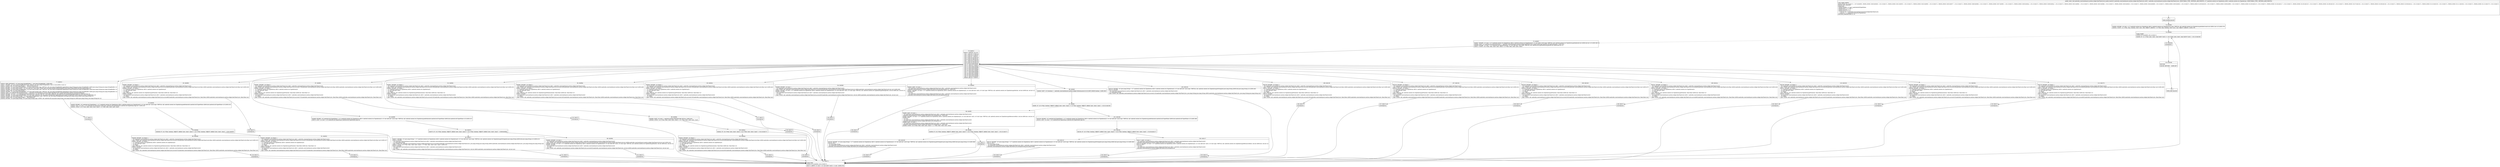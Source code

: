 digraph "CFG forandroidx.constraintlayout.motion.widget.KeyTimeCycle.Loader.read(Landroidx\/constraintlayout\/motion\/widget\/KeyTimeCycle;Landroid\/content\/res\/TypedArray;)V" {
Node_71 [shape=record,label="{71\:\ ?|MTH_ENTER_BLOCK\l}"];
Node_73 [shape=record,label="{73\:\ 0x0000|0x0000: INVOKE  (r0 I:int) = (r7 I:android.content.res.TypedArray A[D('a' android.content.res.TypedArray)]) type: VIRTUAL call: android.content.res.TypedArray.getIndexCount():int A[MD:():int (c)] (LINE:378)\l0x0004: CONST  (r1 I:??[int, float, boolean, short, byte, char, OBJECT, ARRAY]) = (0 ??[int, float, boolean, short, byte, char, OBJECT, ARRAY])  (LINE:379)\l}"];
Node_74 [shape=record,label="{74\:\ 0x0005|LOOP_START\lLOOP:0: B:74:0x0005\-\>B:113:0x017c\l|0x0005: IF  (r1 I:??[int, byte, short, char] A[D('i' int)]) \>= (r0 I:??[int, byte, short, char] A[D('N' int)])  \-\> B:115:0x0180 \l}"];
Node_75 [shape=record,label="{75\:\ 0x0007|0x0007: INVOKE  (r2 I:int) = (r7 I:android.content.res.TypedArray A[D('a' android.content.res.TypedArray)]), (r1 I:int A[D('i' int)]) type: VIRTUAL call: android.content.res.TypedArray.getIndex(int):int A[MD:(int):int (c)] (LINE:380)\l0x000b: SGET  (r3 I:android.util.SparseIntArray) =  androidx.constraintlayout.motion.widget.KeyTimeCycle.Loader.mAttrMap android.util.SparseIntArray  (LINE:381)\l0x000d: INVOKE  (r3 I:int) = (r3 I:android.util.SparseIntArray), (r2 I:int A[D('attr' int)]) type: VIRTUAL call: android.util.SparseIntArray.get(int):int A[MD:(int):int (c)]\l0x0011: CONST  (r4 I:??[int, float, short, byte, char]) = (3 ??[int, float, short, byte, char]) \l}"];
Node_76 [shape=record,label="{76\:\ 0x0012|0x0012: SWITCH  (r3 I:??)\l case 1: goto B:112:0x0170\l case 2: goto B:111:0x0164\l case 3: goto B:77:0x0015\l case 4: goto B:110:0x0158\l case 5: goto B:109:0x014c\l case 6: goto B:108:0x0140\l case 7: goto B:107:0x0134\l case 8: goto B:106:0x0128\l case 9: goto B:105:0x0120\l case 10: goto B:96:0x00ef\l case 11: goto B:77:0x0015\l case 12: goto B:95:0x00e5\l case 13: goto B:94:0x00d8\l case 14: goto B:93:0x00cb\l case 15: goto B:92:0x00be\l case 16: goto B:91:0x00b1\l case 17: goto B:88:0x009e\l case 18: goto B:87:0x0091\l case 19: goto B:83:0x006f\l case 20: goto B:82:0x0062\l case 21: goto B:78:0x003f\l default: goto B:77:0x0015 \l}"];
Node_77 [shape=record,label="{77\:\ 0x0015|0x0015: NEW_INSTANCE  (r3 I:java.lang.StringBuilder) =  java.lang.StringBuilder  (LINE:463)\l0x0017: INVOKE  (r3 I:java.lang.StringBuilder) type: DIRECT call: java.lang.StringBuilder.\<init\>():void A[MD:():void (c)]\l0x001a: CONST_STR  (r4 I:java.lang.String) =  \"unused attribute 0x\" \l0x001c: INVOKE  (r3 I:java.lang.StringBuilder), (r4 I:java.lang.String) type: VIRTUAL call: java.lang.StringBuilder.append(java.lang.String):java.lang.StringBuilder A[MD:(java.lang.String):java.lang.StringBuilder (c)]\l0x001f: INVOKE  (r4 I:java.lang.String) = (r2 I:int A[D('attr' int)]) type: STATIC call: java.lang.Integer.toHexString(int):java.lang.String A[MD:(int):java.lang.String (c)]\l0x0023: INVOKE  (r3 I:java.lang.StringBuilder), (r4 I:java.lang.String) type: VIRTUAL call: java.lang.StringBuilder.append(java.lang.String):java.lang.StringBuilder A[MD:(java.lang.String):java.lang.StringBuilder (c)]\l0x0026: CONST_STR  (r4 I:java.lang.String) =  \"   \" \l0x0028: INVOKE  (r3 I:java.lang.StringBuilder), (r4 I:java.lang.String) type: VIRTUAL call: java.lang.StringBuilder.append(java.lang.String):java.lang.StringBuilder A[MD:(java.lang.String):java.lang.StringBuilder (c)]\l0x002b: SGET  (r4 I:android.util.SparseIntArray) =  androidx.constraintlayout.motion.widget.KeyTimeCycle.Loader.mAttrMap android.util.SparseIntArray \l0x002d: INVOKE  (r4 I:int) = (r4 I:android.util.SparseIntArray), (r2 I:int A[D('attr' int)]) type: VIRTUAL call: android.util.SparseIntArray.get(int):int A[MD:(int):int (c)]\l0x0031: INVOKE  (r3 I:java.lang.StringBuilder), (r4 I:int) type: VIRTUAL call: java.lang.StringBuilder.append(int):java.lang.StringBuilder A[MD:(int):java.lang.StringBuilder (c)]\l0x0034: INVOKE  (r3 I:java.lang.String) = (r3 I:java.lang.StringBuilder) type: VIRTUAL call: java.lang.StringBuilder.toString():java.lang.String A[MD:():java.lang.String (c)]\l0x0038: CONST_STR  (r4 I:java.lang.String) =  \"KeyTimeCycle\" \l0x003a: INVOKE  (r4 I:java.lang.String), (r3 I:java.lang.String) type: STATIC call: android.util.Log.e(java.lang.String, java.lang.String):int A[MD:(java.lang.String, java.lang.String):int (c)]\l}"];
Node_117 [shape=record,label="{117\:\ 0x017c|SYNTHETIC\l}"];
Node_113 [shape=record,label="{113\:\ 0x017c|LOOP_END\lLOOP:0: B:74:0x0005\-\>B:113:0x017c\l|0x017c: ARITH  (r1 I:int) = (r1 I:int A[D('i' int)]) + (1 int)  (LINE:379)\l}"];
Node_78 [shape=record,label="{78\:\ 0x003f|0x003f: INVOKE  (r3 I:android.util.TypedValue) = (r7 I:android.content.res.TypedArray A[D('a' android.content.res.TypedArray)]), (r2 I:int A[D('attr' int)]) type: VIRTUAL call: android.content.res.TypedArray.peekValue(int):android.util.TypedValue A[MD:(int):android.util.TypedValue (c)] (LINE:423)\l0x0043: IGET  (r4 I:int) = (r3 I:android.util.TypedValue A[D('type' android.util.TypedValue)]) android.util.TypedValue.type int  (LINE:424)\l0x0045: CONST  (r5 I:??[int, float, short, byte, char]) = (5 ??[int, float, short, byte, char]) \l}"];
Node_79 [shape=record,label="{79\:\ 0x0046|0x0046: IF  (r4 I:??[int, boolean, OBJECT, ARRAY, byte, short, char]) != (r5 I:??[int, boolean, OBJECT, ARRAY, byte, short, char])  \-\> B:81:0x0055 \l}"];
Node_80 [shape=record,label="{80\:\ 0x0048|0x0048: INVOKE  (r4 I:float) = \l  (r6 I:androidx.constraintlayout.motion.widget.KeyTimeCycle A[D('c' androidx.constraintlayout.motion.widget.KeyTimeCycle)])\l type: STATIC call: androidx.constraintlayout.motion.widget.KeyTimeCycle.access$700(androidx.constraintlayout.motion.widget.KeyTimeCycle):float A[MD:(androidx.constraintlayout.motion.widget.KeyTimeCycle):float (m)] (LINE:425)\l0x004c: INVOKE  (r4 I:float) = \l  (r7 I:android.content.res.TypedArray A[D('a' android.content.res.TypedArray)])\l  (r2 I:int A[D('attr' int)])\l  (r4 I:float)\l type: VIRTUAL call: android.content.res.TypedArray.getDimension(int, float):float A[MD:(int, float):float (c)]\l0x0050: INVOKE  \l  (r6 I:androidx.constraintlayout.motion.widget.KeyTimeCycle A[D('c' androidx.constraintlayout.motion.widget.KeyTimeCycle)])\l  (r4 I:float)\l type: STATIC call: androidx.constraintlayout.motion.widget.KeyTimeCycle.access$702(androidx.constraintlayout.motion.widget.KeyTimeCycle, float):float A[MD:(androidx.constraintlayout.motion.widget.KeyTimeCycle, float):float (m)]\l}"];
Node_118 [shape=record,label="{118\:\ 0x017c|SYNTHETIC\l}"];
Node_81 [shape=record,label="{81\:\ 0x0055|0x0055: INVOKE  (r4 I:float) = \l  (r6 I:androidx.constraintlayout.motion.widget.KeyTimeCycle A[D('c' androidx.constraintlayout.motion.widget.KeyTimeCycle)])\l type: STATIC call: androidx.constraintlayout.motion.widget.KeyTimeCycle.access$700(androidx.constraintlayout.motion.widget.KeyTimeCycle):float A[MD:(androidx.constraintlayout.motion.widget.KeyTimeCycle):float (m)] (LINE:427)\l0x0059: INVOKE  (r4 I:float) = \l  (r7 I:android.content.res.TypedArray A[D('a' android.content.res.TypedArray)])\l  (r2 I:int A[D('attr' int)])\l  (r4 I:float)\l type: VIRTUAL call: android.content.res.TypedArray.getFloat(int, float):float A[MD:(int, float):float (c)]\l0x005d: INVOKE  \l  (r6 I:androidx.constraintlayout.motion.widget.KeyTimeCycle A[D('c' androidx.constraintlayout.motion.widget.KeyTimeCycle)])\l  (r4 I:float)\l type: STATIC call: androidx.constraintlayout.motion.widget.KeyTimeCycle.access$702(androidx.constraintlayout.motion.widget.KeyTimeCycle, float):float A[MD:(androidx.constraintlayout.motion.widget.KeyTimeCycle, float):float (m)]\l}"];
Node_119 [shape=record,label="{119\:\ 0x017c|SYNTHETIC\l}"];
Node_82 [shape=record,label="{82\:\ 0x0062|0x0062: INVOKE  (r3 I:float) = \l  (r6 I:androidx.constraintlayout.motion.widget.KeyTimeCycle A[D('c' androidx.constraintlayout.motion.widget.KeyTimeCycle)])\l type: STATIC call: androidx.constraintlayout.motion.widget.KeyTimeCycle.access$600(androidx.constraintlayout.motion.widget.KeyTimeCycle):float A[MD:(androidx.constraintlayout.motion.widget.KeyTimeCycle):float (m)] (LINE:420)\l0x0066: INVOKE  (r3 I:float) = \l  (r7 I:android.content.res.TypedArray A[D('a' android.content.res.TypedArray)])\l  (r2 I:int A[D('attr' int)])\l  (r3 I:float)\l type: VIRTUAL call: android.content.res.TypedArray.getFloat(int, float):float A[MD:(int, float):float (c)]\l0x006a: INVOKE  \l  (r6 I:androidx.constraintlayout.motion.widget.KeyTimeCycle A[D('c' androidx.constraintlayout.motion.widget.KeyTimeCycle)])\l  (r3 I:float)\l type: STATIC call: androidx.constraintlayout.motion.widget.KeyTimeCycle.access$602(androidx.constraintlayout.motion.widget.KeyTimeCycle, float):float A[MD:(androidx.constraintlayout.motion.widget.KeyTimeCycle, float):float (m)]\l}"];
Node_120 [shape=record,label="{120\:\ 0x017c|SYNTHETIC\l}"];
Node_83 [shape=record,label="{83\:\ 0x006f|0x006f: INVOKE  (r3 I:android.util.TypedValue) = (r7 I:android.content.res.TypedArray A[D('a' android.content.res.TypedArray)]), (r2 I:int A[D('attr' int)]) type: VIRTUAL call: android.content.res.TypedArray.peekValue(int):android.util.TypedValue A[MD:(int):android.util.TypedValue (c)] (LINE:412)\l0x0073: IGET  (r3 I:int) = (r3 I:android.util.TypedValue) android.util.TypedValue.type int \l}"];
Node_84 [shape=record,label="{84\:\ 0x0075|0x0075: IF  (r3 I:??[int, boolean, OBJECT, ARRAY, byte, short, char]) != (r4 I:??[int, boolean, OBJECT, ARRAY, byte, short, char])  \-\> B:86:0x0084 \l}"];
Node_85 [shape=record,label="{85\:\ 0x0077|0x0077: INVOKE  (r3 I:java.lang.String) = (r7 I:android.content.res.TypedArray A[D('a' android.content.res.TypedArray)]), (r2 I:int A[D('attr' int)]) type: VIRTUAL call: android.content.res.TypedArray.getString(int):java.lang.String A[MD:(int):java.lang.String (c)] (LINE:413)\l0x007b: INVOKE  \l  (r6 I:androidx.constraintlayout.motion.widget.KeyTimeCycle A[D('c' androidx.constraintlayout.motion.widget.KeyTimeCycle)])\l  (r3 I:java.lang.String)\l type: STATIC call: androidx.constraintlayout.motion.widget.KeyTimeCycle.access$402(androidx.constraintlayout.motion.widget.KeyTimeCycle, java.lang.String):java.lang.String A[MD:(androidx.constraintlayout.motion.widget.KeyTimeCycle, java.lang.String):java.lang.String (m)]\l0x007e: CONST  (r3 I:??[int, float, short, byte, char]) = (7 ??[int, float, short, byte, char])  (LINE:414)\l0x007f: INVOKE  \l  (r6 I:androidx.constraintlayout.motion.widget.KeyTimeCycle A[D('c' androidx.constraintlayout.motion.widget.KeyTimeCycle)])\l  (r3 I:int)\l type: STATIC call: androidx.constraintlayout.motion.widget.KeyTimeCycle.access$502(androidx.constraintlayout.motion.widget.KeyTimeCycle, int):int A[MD:(androidx.constraintlayout.motion.widget.KeyTimeCycle, int):int (m)]\l}"];
Node_121 [shape=record,label="{121\:\ 0x017c|SYNTHETIC\l}"];
Node_86 [shape=record,label="{86\:\ 0x0084|0x0084: INVOKE  (r3 I:int) = \l  (r6 I:androidx.constraintlayout.motion.widget.KeyTimeCycle A[D('c' androidx.constraintlayout.motion.widget.KeyTimeCycle)])\l type: STATIC call: androidx.constraintlayout.motion.widget.KeyTimeCycle.access$500(androidx.constraintlayout.motion.widget.KeyTimeCycle):int A[MD:(androidx.constraintlayout.motion.widget.KeyTimeCycle):int (m)] (LINE:416)\l0x0088: INVOKE  (r3 I:int) = (r7 I:android.content.res.TypedArray A[D('a' android.content.res.TypedArray)]), (r2 I:int A[D('attr' int)]), (r3 I:int) type: VIRTUAL call: android.content.res.TypedArray.getInt(int, int):int A[MD:(int, int):int (c)]\l0x008c: INVOKE  \l  (r6 I:androidx.constraintlayout.motion.widget.KeyTimeCycle A[D('c' androidx.constraintlayout.motion.widget.KeyTimeCycle)])\l  (r3 I:int)\l type: STATIC call: androidx.constraintlayout.motion.widget.KeyTimeCycle.access$502(androidx.constraintlayout.motion.widget.KeyTimeCycle, int):int A[MD:(androidx.constraintlayout.motion.widget.KeyTimeCycle, int):int (m)]\l}"];
Node_122 [shape=record,label="{122\:\ 0x017c|SYNTHETIC\l}"];
Node_87 [shape=record,label="{87\:\ 0x0091|0x0091: INVOKE  (r3 I:float) = \l  (r6 I:androidx.constraintlayout.motion.widget.KeyTimeCycle A[D('c' androidx.constraintlayout.motion.widget.KeyTimeCycle)])\l type: STATIC call: androidx.constraintlayout.motion.widget.KeyTimeCycle.access$1700(androidx.constraintlayout.motion.widget.KeyTimeCycle):float A[MD:(androidx.constraintlayout.motion.widget.KeyTimeCycle):float (m)] (LINE:460)\l0x0095: INVOKE  (r3 I:float) = \l  (r7 I:android.content.res.TypedArray A[D('a' android.content.res.TypedArray)])\l  (r2 I:int A[D('attr' int)])\l  (r3 I:float)\l type: VIRTUAL call: android.content.res.TypedArray.getFloat(int, float):float A[MD:(int, float):float (c)]\l0x0099: INVOKE  \l  (r6 I:androidx.constraintlayout.motion.widget.KeyTimeCycle A[D('c' androidx.constraintlayout.motion.widget.KeyTimeCycle)])\l  (r3 I:float)\l type: STATIC call: androidx.constraintlayout.motion.widget.KeyTimeCycle.access$1702(androidx.constraintlayout.motion.widget.KeyTimeCycle, float):float A[MD:(androidx.constraintlayout.motion.widget.KeyTimeCycle, float):float (m)]\l}"];
Node_123 [shape=record,label="{123\:\ 0x017c|SYNTHETIC\l}"];
Node_88 [shape=record,label="{88\:\ 0x009e|0x009e: SGET  (r3 I:int) =  android.os.Build.VERSION.SDK_INT int  (LINE:455)\l0x00a0: CONST  (r4 I:??[int, float, short, byte, char]) = (21 ??[int, float, short, byte, char]) \l}"];
Node_89 [shape=record,label="{89\:\ 0x00a2|0x00a2: IF  (r3 I:??[int, byte, short, char]) \< (r4 I:??[int, byte, short, char])  \-\> B:124:0x017c \l}"];
Node_90 [shape=record,label="{90\:\ 0x00a4|0x00a4: INVOKE  (r3 I:float) = \l  (r6 I:androidx.constraintlayout.motion.widget.KeyTimeCycle A[D('c' androidx.constraintlayout.motion.widget.KeyTimeCycle)])\l type: STATIC call: androidx.constraintlayout.motion.widget.KeyTimeCycle.access$1600(androidx.constraintlayout.motion.widget.KeyTimeCycle):float A[MD:(androidx.constraintlayout.motion.widget.KeyTimeCycle):float (m)] (LINE:456)\l0x00a8: INVOKE  (r3 I:float) = \l  (r7 I:android.content.res.TypedArray A[D('a' android.content.res.TypedArray)])\l  (r2 I:int A[D('attr' int)])\l  (r3 I:float)\l type: VIRTUAL call: android.content.res.TypedArray.getDimension(int, float):float A[MD:(int, float):float (c)]\l0x00ac: INVOKE  \l  (r6 I:androidx.constraintlayout.motion.widget.KeyTimeCycle A[D('c' androidx.constraintlayout.motion.widget.KeyTimeCycle)])\l  (r3 I:float)\l type: STATIC call: androidx.constraintlayout.motion.widget.KeyTimeCycle.access$1602(androidx.constraintlayout.motion.widget.KeyTimeCycle, float):float A[MD:(androidx.constraintlayout.motion.widget.KeyTimeCycle, float):float (m)]\l}"];
Node_125 [shape=record,label="{125\:\ 0x017c|SYNTHETIC\l}"];
Node_124 [shape=record,label="{124\:\ 0x017c|SYNTHETIC\l}"];
Node_91 [shape=record,label="{91\:\ 0x00b1|0x00b1: INVOKE  (r3 I:float) = \l  (r6 I:androidx.constraintlayout.motion.widget.KeyTimeCycle A[D('c' androidx.constraintlayout.motion.widget.KeyTimeCycle)])\l type: STATIC call: androidx.constraintlayout.motion.widget.KeyTimeCycle.access$1500(androidx.constraintlayout.motion.widget.KeyTimeCycle):float A[MD:(androidx.constraintlayout.motion.widget.KeyTimeCycle):float (m)] (LINE:452)\l0x00b5: INVOKE  (r3 I:float) = \l  (r7 I:android.content.res.TypedArray A[D('a' android.content.res.TypedArray)])\l  (r2 I:int A[D('attr' int)])\l  (r3 I:float)\l type: VIRTUAL call: android.content.res.TypedArray.getDimension(int, float):float A[MD:(int, float):float (c)]\l0x00b9: INVOKE  \l  (r6 I:androidx.constraintlayout.motion.widget.KeyTimeCycle A[D('c' androidx.constraintlayout.motion.widget.KeyTimeCycle)])\l  (r3 I:float)\l type: STATIC call: androidx.constraintlayout.motion.widget.KeyTimeCycle.access$1502(androidx.constraintlayout.motion.widget.KeyTimeCycle, float):float A[MD:(androidx.constraintlayout.motion.widget.KeyTimeCycle, float):float (m)]\l}"];
Node_126 [shape=record,label="{126\:\ 0x017c|SYNTHETIC\l}"];
Node_92 [shape=record,label="{92\:\ 0x00be|0x00be: INVOKE  (r3 I:float) = \l  (r6 I:androidx.constraintlayout.motion.widget.KeyTimeCycle A[D('c' androidx.constraintlayout.motion.widget.KeyTimeCycle)])\l type: STATIC call: androidx.constraintlayout.motion.widget.KeyTimeCycle.access$1400(androidx.constraintlayout.motion.widget.KeyTimeCycle):float A[MD:(androidx.constraintlayout.motion.widget.KeyTimeCycle):float (m)] (LINE:449)\l0x00c2: INVOKE  (r3 I:float) = \l  (r7 I:android.content.res.TypedArray A[D('a' android.content.res.TypedArray)])\l  (r2 I:int A[D('attr' int)])\l  (r3 I:float)\l type: VIRTUAL call: android.content.res.TypedArray.getDimension(int, float):float A[MD:(int, float):float (c)]\l0x00c6: INVOKE  \l  (r6 I:androidx.constraintlayout.motion.widget.KeyTimeCycle A[D('c' androidx.constraintlayout.motion.widget.KeyTimeCycle)])\l  (r3 I:float)\l type: STATIC call: androidx.constraintlayout.motion.widget.KeyTimeCycle.access$1402(androidx.constraintlayout.motion.widget.KeyTimeCycle, float):float A[MD:(androidx.constraintlayout.motion.widget.KeyTimeCycle, float):float (m)]\l}"];
Node_127 [shape=record,label="{127\:\ 0x017c|SYNTHETIC\l}"];
Node_93 [shape=record,label="{93\:\ 0x00cb|0x00cb: INVOKE  (r3 I:float) = \l  (r6 I:androidx.constraintlayout.motion.widget.KeyTimeCycle A[D('c' androidx.constraintlayout.motion.widget.KeyTimeCycle)])\l type: STATIC call: androidx.constraintlayout.motion.widget.KeyTimeCycle.access$1200(androidx.constraintlayout.motion.widget.KeyTimeCycle):float A[MD:(androidx.constraintlayout.motion.widget.KeyTimeCycle):float (m)] (LINE:443)\l0x00cf: INVOKE  (r3 I:float) = \l  (r7 I:android.content.res.TypedArray A[D('a' android.content.res.TypedArray)])\l  (r2 I:int A[D('attr' int)])\l  (r3 I:float)\l type: VIRTUAL call: android.content.res.TypedArray.getFloat(int, float):float A[MD:(int, float):float (c)]\l0x00d3: INVOKE  \l  (r6 I:androidx.constraintlayout.motion.widget.KeyTimeCycle A[D('c' androidx.constraintlayout.motion.widget.KeyTimeCycle)])\l  (r3 I:float)\l type: STATIC call: androidx.constraintlayout.motion.widget.KeyTimeCycle.access$1202(androidx.constraintlayout.motion.widget.KeyTimeCycle, float):float A[MD:(androidx.constraintlayout.motion.widget.KeyTimeCycle, float):float (m)]\l}"];
Node_128 [shape=record,label="{128\:\ 0x017c|SYNTHETIC\l}"];
Node_94 [shape=record,label="{94\:\ 0x00d8|0x00d8: INVOKE  (r3 I:int) = \l  (r6 I:androidx.constraintlayout.motion.widget.KeyTimeCycle A[D('c' androidx.constraintlayout.motion.widget.KeyTimeCycle)])\l type: STATIC call: androidx.constraintlayout.motion.widget.KeyTimeCycle.access$300(androidx.constraintlayout.motion.widget.KeyTimeCycle):int A[MD:(androidx.constraintlayout.motion.widget.KeyTimeCycle):int (m)] (LINE:409)\l0x00dc: INVOKE  (r3 I:int) = (r7 I:android.content.res.TypedArray A[D('a' android.content.res.TypedArray)]), (r2 I:int A[D('attr' int)]), (r3 I:int) type: VIRTUAL call: android.content.res.TypedArray.getInteger(int, int):int A[MD:(int, int):int (c)]\l0x00e0: INVOKE  \l  (r6 I:androidx.constraintlayout.motion.widget.KeyTimeCycle A[D('c' androidx.constraintlayout.motion.widget.KeyTimeCycle)])\l  (r3 I:int)\l type: STATIC call: androidx.constraintlayout.motion.widget.KeyTimeCycle.access$302(androidx.constraintlayout.motion.widget.KeyTimeCycle, int):int A[MD:(androidx.constraintlayout.motion.widget.KeyTimeCycle, int):int (m)]\l}"];
Node_129 [shape=record,label="{129\:\ 0x017c|SYNTHETIC\l}"];
Node_95 [shape=record,label="{95\:\ 0x00e5|0x00e5: IGET  (r3 I:int) = \l  (r6 I:androidx.constraintlayout.motion.widget.KeyTimeCycle A[D('c' androidx.constraintlayout.motion.widget.KeyTimeCycle)])\l androidx.constraintlayout.motion.widget.KeyTimeCycle.mFramePosition int  (LINE:397)\l0x00e7: INVOKE  (r3 I:int) = (r7 I:android.content.res.TypedArray A[D('a' android.content.res.TypedArray)]), (r2 I:int A[D('attr' int)]), (r3 I:int) type: VIRTUAL call: android.content.res.TypedArray.getInt(int, int):int A[MD:(int, int):int (c)]\l0x00eb: IPUT  \l  (r3 I:int)\l  (r6 I:androidx.constraintlayout.motion.widget.KeyTimeCycle A[D('c' androidx.constraintlayout.motion.widget.KeyTimeCycle)])\l androidx.constraintlayout.motion.widget.KeyTimeCycle.mFramePosition int \l}"];
Node_130 [shape=record,label="{130\:\ 0x017c|SYNTHETIC\l}"];
Node_96 [shape=record,label="{96\:\ 0x00ef|0x00ef: SGET  (r3 I:boolean) =  androidx.constraintlayout.motion.widget.MotionLayout.IS_IN_EDIT_MODE boolean  (LINE:383)\l}"];
Node_97 [shape=record,label="{97\:\ 0x00f1|0x00f1: IF  (r3 I:??[int, boolean, OBJECT, ARRAY, byte, short, char]) == (0 ??[int, boolean, OBJECT, ARRAY, byte, short, char])  \-\> B:101:0x0108 \l}"];
Node_98 [shape=record,label="{98\:\ 0x00f3|0x00f3: IGET  (r3 I:int) = \l  (r6 I:androidx.constraintlayout.motion.widget.KeyTimeCycle A[D('c' androidx.constraintlayout.motion.widget.KeyTimeCycle)])\l androidx.constraintlayout.motion.widget.KeyTimeCycle.mTargetId int  (LINE:384)\l0x00f5: INVOKE  (r3 I:int) = (r7 I:android.content.res.TypedArray A[D('a' android.content.res.TypedArray)]), (r2 I:int A[D('attr' int)]), (r3 I:int) type: VIRTUAL call: android.content.res.TypedArray.getResourceId(int, int):int A[MD:(int, int):int (c)]\l0x00f9: IPUT  \l  (r3 I:int)\l  (r6 I:androidx.constraintlayout.motion.widget.KeyTimeCycle A[D('c' androidx.constraintlayout.motion.widget.KeyTimeCycle)])\l androidx.constraintlayout.motion.widget.KeyTimeCycle.mTargetId int \l0x00fb: IGET  (r3 I:int) = \l  (r6 I:androidx.constraintlayout.motion.widget.KeyTimeCycle A[D('c' androidx.constraintlayout.motion.widget.KeyTimeCycle)])\l androidx.constraintlayout.motion.widget.KeyTimeCycle.mTargetId int  (LINE:385)\l0x00fd: CONST  (r4 I:??[int, float, short, byte, char]) = (\-1 ??[int, float, short, byte, char]) \l}"];
Node_99 [shape=record,label="{99\:\ 0x00fe|0x00fe: IF  (r3 I:??[int, boolean, OBJECT, ARRAY, byte, short, char]) != (r4 I:??[int, boolean, OBJECT, ARRAY, byte, short, char])  \-\> B:131:0x017c \l}"];
Node_100 [shape=record,label="{100\:\ 0x0100|0x0100: INVOKE  (r3 I:java.lang.String) = (r7 I:android.content.res.TypedArray A[D('a' android.content.res.TypedArray)]), (r2 I:int A[D('attr' int)]) type: VIRTUAL call: android.content.res.TypedArray.getString(int):java.lang.String A[MD:(int):java.lang.String (c)] (LINE:386)\l0x0104: IPUT  \l  (r3 I:java.lang.String)\l  (r6 I:androidx.constraintlayout.motion.widget.KeyTimeCycle A[D('c' androidx.constraintlayout.motion.widget.KeyTimeCycle)])\l androidx.constraintlayout.motion.widget.KeyTimeCycle.mTargetString java.lang.String \l}"];
Node_132 [shape=record,label="{132\:\ 0x017c|SYNTHETIC\l}"];
Node_131 [shape=record,label="{131\:\ 0x017c|SYNTHETIC\l}"];
Node_101 [shape=record,label="{101\:\ 0x0108|0x0108: INVOKE  (r3 I:android.util.TypedValue) = (r7 I:android.content.res.TypedArray A[D('a' android.content.res.TypedArray)]), (r2 I:int A[D('attr' int)]) type: VIRTUAL call: android.content.res.TypedArray.peekValue(int):android.util.TypedValue A[MD:(int):android.util.TypedValue (c)] (LINE:389)\l0x010c: IGET  (r3 I:int) = (r3 I:android.util.TypedValue) android.util.TypedValue.type int \l}"];
Node_102 [shape=record,label="{102\:\ 0x010e|0x010e: IF  (r3 I:??[int, boolean, OBJECT, ARRAY, byte, short, char]) != (r4 I:??[int, boolean, OBJECT, ARRAY, byte, short, char])  \-\> B:104:0x0117 \l}"];
Node_103 [shape=record,label="{103\:\ 0x0110|0x0110: INVOKE  (r3 I:java.lang.String) = (r7 I:android.content.res.TypedArray A[D('a' android.content.res.TypedArray)]), (r2 I:int A[D('attr' int)]) type: VIRTUAL call: android.content.res.TypedArray.getString(int):java.lang.String A[MD:(int):java.lang.String (c)] (LINE:390)\l0x0114: IPUT  \l  (r3 I:java.lang.String)\l  (r6 I:androidx.constraintlayout.motion.widget.KeyTimeCycle A[D('c' androidx.constraintlayout.motion.widget.KeyTimeCycle)])\l androidx.constraintlayout.motion.widget.KeyTimeCycle.mTargetString java.lang.String \l}"];
Node_133 [shape=record,label="{133\:\ 0x017c|SYNTHETIC\l}"];
Node_104 [shape=record,label="{104\:\ 0x0117|0x0117: IGET  (r3 I:int) = \l  (r6 I:androidx.constraintlayout.motion.widget.KeyTimeCycle A[D('c' androidx.constraintlayout.motion.widget.KeyTimeCycle)])\l androidx.constraintlayout.motion.widget.KeyTimeCycle.mTargetId int  (LINE:392)\l0x0119: INVOKE  (r3 I:int) = (r7 I:android.content.res.TypedArray A[D('a' android.content.res.TypedArray)]), (r2 I:int A[D('attr' int)]), (r3 I:int) type: VIRTUAL call: android.content.res.TypedArray.getResourceId(int, int):int A[MD:(int, int):int (c)]\l0x011d: IPUT  \l  (r3 I:int)\l  (r6 I:androidx.constraintlayout.motion.widget.KeyTimeCycle A[D('c' androidx.constraintlayout.motion.widget.KeyTimeCycle)])\l androidx.constraintlayout.motion.widget.KeyTimeCycle.mTargetId int \l}"];
Node_134 [shape=record,label="{134\:\ 0x017c|SYNTHETIC\l}"];
Node_105 [shape=record,label="{105\:\ 0x0120|0x0120: INVOKE  (r3 I:java.lang.String) = (r7 I:android.content.res.TypedArray A[D('a' android.content.res.TypedArray)]), (r2 I:int A[D('attr' int)]) type: VIRTUAL call: android.content.res.TypedArray.getString(int):java.lang.String A[MD:(int):java.lang.String (c)] (LINE:440)\l0x0124: INVOKE  \l  (r6 I:androidx.constraintlayout.motion.widget.KeyTimeCycle A[D('c' androidx.constraintlayout.motion.widget.KeyTimeCycle)])\l  (r3 I:java.lang.String)\l type: STATIC call: androidx.constraintlayout.motion.widget.KeyTimeCycle.access$1102(androidx.constraintlayout.motion.widget.KeyTimeCycle, java.lang.String):java.lang.String A[MD:(androidx.constraintlayout.motion.widget.KeyTimeCycle, java.lang.String):java.lang.String (m)]\l}"];
Node_135 [shape=record,label="{135\:\ 0x017c|SYNTHETIC\l}"];
Node_106 [shape=record,label="{106\:\ 0x0128|0x0128: INVOKE  (r3 I:float) = \l  (r6 I:androidx.constraintlayout.motion.widget.KeyTimeCycle A[D('c' androidx.constraintlayout.motion.widget.KeyTimeCycle)])\l type: STATIC call: androidx.constraintlayout.motion.widget.KeyTimeCycle.access$1300(androidx.constraintlayout.motion.widget.KeyTimeCycle):float A[MD:(androidx.constraintlayout.motion.widget.KeyTimeCycle):float (m)] (LINE:446)\l0x012c: INVOKE  (r3 I:float) = \l  (r7 I:android.content.res.TypedArray A[D('a' android.content.res.TypedArray)])\l  (r2 I:int A[D('attr' int)])\l  (r3 I:float)\l type: VIRTUAL call: android.content.res.TypedArray.getFloat(int, float):float A[MD:(int, float):float (c)]\l0x0130: INVOKE  \l  (r6 I:androidx.constraintlayout.motion.widget.KeyTimeCycle A[D('c' androidx.constraintlayout.motion.widget.KeyTimeCycle)])\l  (r3 I:float)\l type: STATIC call: androidx.constraintlayout.motion.widget.KeyTimeCycle.access$1302(androidx.constraintlayout.motion.widget.KeyTimeCycle, float):float A[MD:(androidx.constraintlayout.motion.widget.KeyTimeCycle, float):float (m)]\l}"];
Node_136 [shape=record,label="{136\:\ 0x017c|SYNTHETIC\l}"];
Node_107 [shape=record,label="{107\:\ 0x0134|0x0134: INVOKE  (r3 I:float) = \l  (r6 I:androidx.constraintlayout.motion.widget.KeyTimeCycle A[D('c' androidx.constraintlayout.motion.widget.KeyTimeCycle)])\l type: STATIC call: androidx.constraintlayout.motion.widget.KeyTimeCycle.access$800(androidx.constraintlayout.motion.widget.KeyTimeCycle):float A[MD:(androidx.constraintlayout.motion.widget.KeyTimeCycle):float (m)] (LINE:431)\l0x0138: INVOKE  (r3 I:float) = \l  (r7 I:android.content.res.TypedArray A[D('a' android.content.res.TypedArray)])\l  (r2 I:int A[D('attr' int)])\l  (r3 I:float)\l type: VIRTUAL call: android.content.res.TypedArray.getFloat(int, float):float A[MD:(int, float):float (c)]\l0x013c: INVOKE  \l  (r6 I:androidx.constraintlayout.motion.widget.KeyTimeCycle A[D('c' androidx.constraintlayout.motion.widget.KeyTimeCycle)])\l  (r3 I:float)\l type: STATIC call: androidx.constraintlayout.motion.widget.KeyTimeCycle.access$802(androidx.constraintlayout.motion.widget.KeyTimeCycle, float):float A[MD:(androidx.constraintlayout.motion.widget.KeyTimeCycle, float):float (m)]\l}"];
Node_137 [shape=record,label="{137\:\ 0x017c|SYNTHETIC\l}"];
Node_108 [shape=record,label="{108\:\ 0x0140|0x0140: INVOKE  (r3 I:float) = \l  (r6 I:androidx.constraintlayout.motion.widget.KeyTimeCycle A[D('c' androidx.constraintlayout.motion.widget.KeyTimeCycle)])\l type: STATIC call: androidx.constraintlayout.motion.widget.KeyTimeCycle.access$1000(androidx.constraintlayout.motion.widget.KeyTimeCycle):float A[MD:(androidx.constraintlayout.motion.widget.KeyTimeCycle):float (m)] (LINE:437)\l0x0144: INVOKE  (r3 I:float) = \l  (r7 I:android.content.res.TypedArray A[D('a' android.content.res.TypedArray)])\l  (r2 I:int A[D('attr' int)])\l  (r3 I:float)\l type: VIRTUAL call: android.content.res.TypedArray.getFloat(int, float):float A[MD:(int, float):float (c)]\l0x0148: INVOKE  \l  (r6 I:androidx.constraintlayout.motion.widget.KeyTimeCycle A[D('c' androidx.constraintlayout.motion.widget.KeyTimeCycle)])\l  (r3 I:float)\l type: STATIC call: androidx.constraintlayout.motion.widget.KeyTimeCycle.access$1002(androidx.constraintlayout.motion.widget.KeyTimeCycle, float):float A[MD:(androidx.constraintlayout.motion.widget.KeyTimeCycle, float):float (m)]\l}"];
Node_138 [shape=record,label="{138\:\ 0x017c|SYNTHETIC\l}"];
Node_109 [shape=record,label="{109\:\ 0x014c|0x014c: INVOKE  (r3 I:float) = \l  (r6 I:androidx.constraintlayout.motion.widget.KeyTimeCycle A[D('c' androidx.constraintlayout.motion.widget.KeyTimeCycle)])\l type: STATIC call: androidx.constraintlayout.motion.widget.KeyTimeCycle.access$900(androidx.constraintlayout.motion.widget.KeyTimeCycle):float A[MD:(androidx.constraintlayout.motion.widget.KeyTimeCycle):float (m)] (LINE:434)\l0x0150: INVOKE  (r3 I:float) = \l  (r7 I:android.content.res.TypedArray A[D('a' android.content.res.TypedArray)])\l  (r2 I:int A[D('attr' int)])\l  (r3 I:float)\l type: VIRTUAL call: android.content.res.TypedArray.getFloat(int, float):float A[MD:(int, float):float (c)]\l0x0154: INVOKE  \l  (r6 I:androidx.constraintlayout.motion.widget.KeyTimeCycle A[D('c' androidx.constraintlayout.motion.widget.KeyTimeCycle)])\l  (r3 I:float)\l type: STATIC call: androidx.constraintlayout.motion.widget.KeyTimeCycle.access$902(androidx.constraintlayout.motion.widget.KeyTimeCycle, float):float A[MD:(androidx.constraintlayout.motion.widget.KeyTimeCycle, float):float (m)]\l}"];
Node_139 [shape=record,label="{139\:\ 0x017c|SYNTHETIC\l}"];
Node_110 [shape=record,label="{110\:\ 0x0158|0x0158: INVOKE  (r3 I:float) = \l  (r6 I:androidx.constraintlayout.motion.widget.KeyTimeCycle A[D('c' androidx.constraintlayout.motion.widget.KeyTimeCycle)])\l type: STATIC call: androidx.constraintlayout.motion.widget.KeyTimeCycle.access$200(androidx.constraintlayout.motion.widget.KeyTimeCycle):float A[MD:(androidx.constraintlayout.motion.widget.KeyTimeCycle):float (m)] (LINE:406)\l0x015c: INVOKE  (r3 I:float) = \l  (r7 I:android.content.res.TypedArray A[D('a' android.content.res.TypedArray)])\l  (r2 I:int A[D('attr' int)])\l  (r3 I:float)\l type: VIRTUAL call: android.content.res.TypedArray.getFloat(int, float):float A[MD:(int, float):float (c)]\l0x0160: INVOKE  \l  (r6 I:androidx.constraintlayout.motion.widget.KeyTimeCycle A[D('c' androidx.constraintlayout.motion.widget.KeyTimeCycle)])\l  (r3 I:float)\l type: STATIC call: androidx.constraintlayout.motion.widget.KeyTimeCycle.access$202(androidx.constraintlayout.motion.widget.KeyTimeCycle, float):float A[MD:(androidx.constraintlayout.motion.widget.KeyTimeCycle, float):float (m)]\l}"];
Node_140 [shape=record,label="{140\:\ 0x017c|SYNTHETIC\l}"];
Node_111 [shape=record,label="{111\:\ 0x0164|0x0164: INVOKE  (r3 I:float) = \l  (r6 I:androidx.constraintlayout.motion.widget.KeyTimeCycle A[D('c' androidx.constraintlayout.motion.widget.KeyTimeCycle)])\l type: STATIC call: androidx.constraintlayout.motion.widget.KeyTimeCycle.access$100(androidx.constraintlayout.motion.widget.KeyTimeCycle):float A[MD:(androidx.constraintlayout.motion.widget.KeyTimeCycle):float (m)] (LINE:403)\l0x0168: INVOKE  (r3 I:float) = \l  (r7 I:android.content.res.TypedArray A[D('a' android.content.res.TypedArray)])\l  (r2 I:int A[D('attr' int)])\l  (r3 I:float)\l type: VIRTUAL call: android.content.res.TypedArray.getDimension(int, float):float A[MD:(int, float):float (c)]\l0x016c: INVOKE  \l  (r6 I:androidx.constraintlayout.motion.widget.KeyTimeCycle A[D('c' androidx.constraintlayout.motion.widget.KeyTimeCycle)])\l  (r3 I:float)\l type: STATIC call: androidx.constraintlayout.motion.widget.KeyTimeCycle.access$102(androidx.constraintlayout.motion.widget.KeyTimeCycle, float):float A[MD:(androidx.constraintlayout.motion.widget.KeyTimeCycle, float):float (m)]\l}"];
Node_141 [shape=record,label="{141\:\ 0x017c|SYNTHETIC\l}"];
Node_112 [shape=record,label="{112\:\ 0x0170|0x0170: INVOKE  (r3 I:float) = \l  (r6 I:androidx.constraintlayout.motion.widget.KeyTimeCycle A[D('c' androidx.constraintlayout.motion.widget.KeyTimeCycle)])\l type: STATIC call: androidx.constraintlayout.motion.widget.KeyTimeCycle.access$000(androidx.constraintlayout.motion.widget.KeyTimeCycle):float A[MD:(androidx.constraintlayout.motion.widget.KeyTimeCycle):float (m)] (LINE:400)\l0x0174: INVOKE  (r3 I:float) = \l  (r7 I:android.content.res.TypedArray A[D('a' android.content.res.TypedArray)])\l  (r2 I:int A[D('attr' int)])\l  (r3 I:float)\l type: VIRTUAL call: android.content.res.TypedArray.getFloat(int, float):float A[MD:(int, float):float (c)]\l0x0178: INVOKE  \l  (r6 I:androidx.constraintlayout.motion.widget.KeyTimeCycle A[D('c' androidx.constraintlayout.motion.widget.KeyTimeCycle)])\l  (r3 I:float)\l type: STATIC call: androidx.constraintlayout.motion.widget.KeyTimeCycle.access$002(androidx.constraintlayout.motion.widget.KeyTimeCycle, float):float A[MD:(androidx.constraintlayout.motion.widget.KeyTimeCycle, float):float (m)]\l}"];
Node_116 [shape=record,label="{116\:\ 0x017c|SYNTHETIC\l}"];
Node_115 [shape=record,label="{115\:\ 0x0180|SYNTHETIC\l}"];
Node_114 [shape=record,label="{114\:\ 0x0180|RETURN\l|0x0180: RETURN    (LINE:467)\l}"];
Node_72 [shape=record,label="{72\:\ ?|MTH_EXIT_BLOCK\l}"];
MethodNode[shape=record,label="{public static void androidx.constraintlayout.motion.widget.KeyTimeCycle.Loader.read((r6 I:androidx.constraintlayout.motion.widget.KeyTimeCycle A[D('c' androidx.constraintlayout.motion.widget.KeyTimeCycle), IMMUTABLE_TYPE, METHOD_ARGUMENT]), (r7 I:android.content.res.TypedArray A[D('a' android.content.res.TypedArray), IMMUTABLE_TYPE, METHOD_ARGUMENT]))  | USE_LINES_HINTS\lBACK_EDGE: B:113:0x017c \-\> B:74:0x0005, CROSS_EDGE: B:80:0x0048 \-\> B:113:0x017c, CROSS_EDGE: B:81:0x0055 \-\> B:113:0x017c, CROSS_EDGE: B:82:0x0062 \-\> B:113:0x017c, CROSS_EDGE: B:85:0x0077 \-\> B:113:0x017c, CROSS_EDGE: B:86:0x0084 \-\> B:113:0x017c, CROSS_EDGE: B:87:0x0091 \-\> B:113:0x017c, CROSS_EDGE: B:90:0x00a4 \-\> B:113:0x017c, CROSS_EDGE: B:89:0x00a2 \-\> B:113:0x017c, CROSS_EDGE: B:91:0x00b1 \-\> B:113:0x017c, CROSS_EDGE: B:92:0x00be \-\> B:113:0x017c, CROSS_EDGE: B:93:0x00cb \-\> B:113:0x017c, CROSS_EDGE: B:94:0x00d8 \-\> B:113:0x017c, CROSS_EDGE: B:95:0x00e5 \-\> B:113:0x017c, CROSS_EDGE: B:100:0x0100 \-\> B:113:0x017c, CROSS_EDGE: B:99:0x00fe \-\> B:113:0x017c, CROSS_EDGE: B:103:0x0110 \-\> B:113:0x017c, CROSS_EDGE: B:104:0x0117 \-\> B:113:0x017c, CROSS_EDGE: B:105:0x0120 \-\> B:113:0x017c, CROSS_EDGE: B:106:0x0128 \-\> B:113:0x017c, CROSS_EDGE: B:107:0x0134 \-\> B:113:0x017c, CROSS_EDGE: B:108:0x0140 \-\> B:113:0x017c, CROSS_EDGE: B:109:0x014c \-\> B:113:0x017c, CROSS_EDGE: B:110:0x0158 \-\> B:113:0x017c, CROSS_EDGE: B:111:0x0164 \-\> B:113:0x017c, CROSS_EDGE: B:112:0x0170 \-\> B:113:0x017c\lINLINE_NOT_NEEDED\lDebug Info:\l  0x0043\-0x0062: r3 'type' Landroid\/util\/TypedValue;\l  0x000b\-0x017c: r2 'attr' I\l  0x0005\-0x0180: r1 'i' I\l  0x0004\-0x01af: r0 'N' I\l  \-1 \-0x01af: r6 'c' Landroidx\/constraintlayout\/motion\/widget\/KeyTimeCycle;\l  \-1 \-0x01af: r7 'a' Landroid\/content\/res\/TypedArray;\lMETHOD_PARAMETERS: [c, a]\l}"];
MethodNode -> Node_71;Node_71 -> Node_73;
Node_73 -> Node_74;
Node_74 -> Node_75[style=dashed];
Node_74 -> Node_115;
Node_75 -> Node_76;
Node_76 -> Node_77;
Node_76 -> Node_78;
Node_76 -> Node_82;
Node_76 -> Node_83;
Node_76 -> Node_87;
Node_76 -> Node_88;
Node_76 -> Node_91;
Node_76 -> Node_92;
Node_76 -> Node_93;
Node_76 -> Node_94;
Node_76 -> Node_95;
Node_76 -> Node_96;
Node_76 -> Node_105;
Node_76 -> Node_106;
Node_76 -> Node_107;
Node_76 -> Node_108;
Node_76 -> Node_109;
Node_76 -> Node_110;
Node_76 -> Node_111;
Node_76 -> Node_112;
Node_77 -> Node_117;
Node_117 -> Node_113;
Node_113 -> Node_74;
Node_78 -> Node_79;
Node_79 -> Node_80[style=dashed];
Node_79 -> Node_81;
Node_80 -> Node_118;
Node_118 -> Node_113;
Node_81 -> Node_119;
Node_119 -> Node_113;
Node_82 -> Node_120;
Node_120 -> Node_113;
Node_83 -> Node_84;
Node_84 -> Node_85[style=dashed];
Node_84 -> Node_86;
Node_85 -> Node_121;
Node_121 -> Node_113;
Node_86 -> Node_122;
Node_122 -> Node_113;
Node_87 -> Node_123;
Node_123 -> Node_113;
Node_88 -> Node_89;
Node_89 -> Node_90[style=dashed];
Node_89 -> Node_124;
Node_90 -> Node_125;
Node_125 -> Node_113;
Node_124 -> Node_113;
Node_91 -> Node_126;
Node_126 -> Node_113;
Node_92 -> Node_127;
Node_127 -> Node_113;
Node_93 -> Node_128;
Node_128 -> Node_113;
Node_94 -> Node_129;
Node_129 -> Node_113;
Node_95 -> Node_130;
Node_130 -> Node_113;
Node_96 -> Node_97;
Node_97 -> Node_98[style=dashed];
Node_97 -> Node_101;
Node_98 -> Node_99;
Node_99 -> Node_100[style=dashed];
Node_99 -> Node_131;
Node_100 -> Node_132;
Node_132 -> Node_113;
Node_131 -> Node_113;
Node_101 -> Node_102;
Node_102 -> Node_103[style=dashed];
Node_102 -> Node_104;
Node_103 -> Node_133;
Node_133 -> Node_113;
Node_104 -> Node_134;
Node_134 -> Node_113;
Node_105 -> Node_135;
Node_135 -> Node_113;
Node_106 -> Node_136;
Node_136 -> Node_113;
Node_107 -> Node_137;
Node_137 -> Node_113;
Node_108 -> Node_138;
Node_138 -> Node_113;
Node_109 -> Node_139;
Node_139 -> Node_113;
Node_110 -> Node_140;
Node_140 -> Node_113;
Node_111 -> Node_141;
Node_141 -> Node_113;
Node_112 -> Node_116;
Node_116 -> Node_113;
Node_115 -> Node_114;
Node_114 -> Node_72;
}

